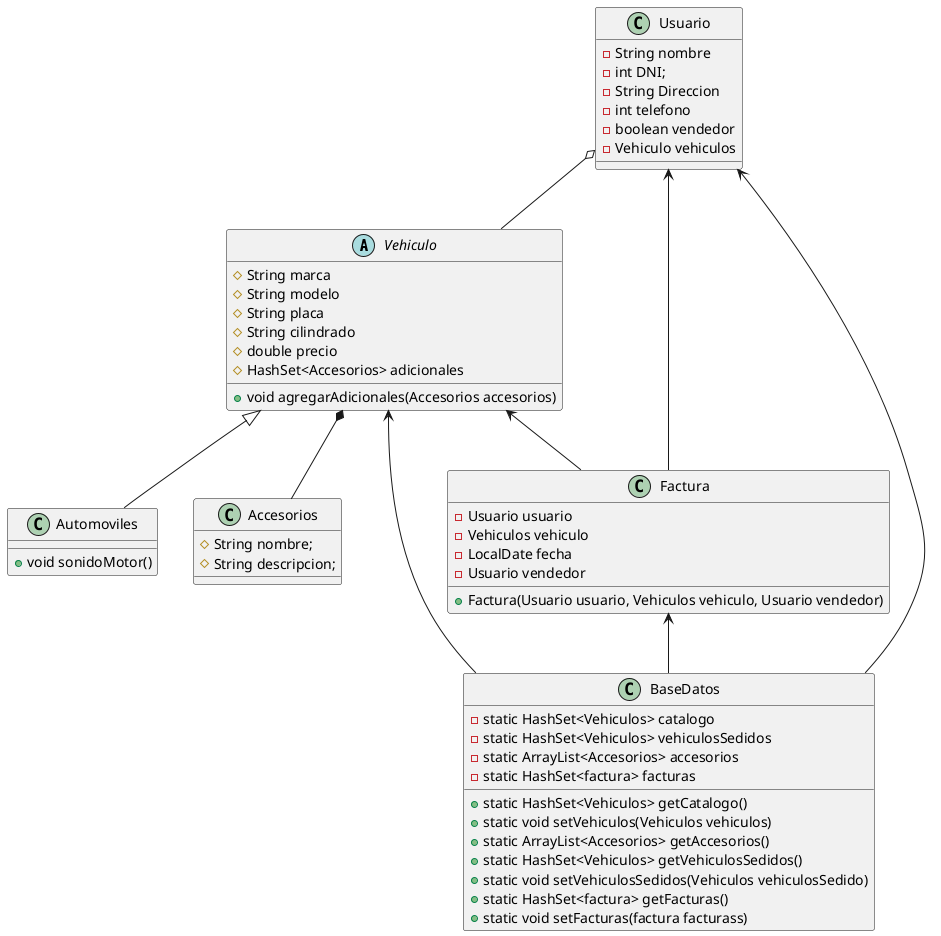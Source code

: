 @startuml
Vehiculo <|-- Automoviles
Vehiculo *-- Accesorios
Usuario o-- Vehiculo
Usuario <-- Factura
Vehiculo <-- Factura
Vehiculo <-- BaseDatos       
Factura <-- BaseDatos    
Usuario <-- BaseDatos

class Usuario{
       - String nombre
       - int DNI;
       - String Direccion
       - int telefono
       - boolean vendedor
       -Vehiculo vehiculos
}

abstract class Vehiculo{
        # String marca
        # String modelo
        # String placa
        # String cilindrado
        # double precio
        # HashSet<Accesorios> adicionales

        + void agregarAdicionales(Accesorios accesorios)
}

class Automoviles{
    + void sonidoMotor()
}

class Accesorios{
    # String nombre;
    # String descripcion;


}

 class Factura {
        - Usuario usuario
        - Vehiculos vehiculo
        - LocalDate fecha
        - Usuario vendedor
        
        + Factura(Usuario usuario, Vehiculos vehiculo, Usuario vendedor)
    }

 class BaseDatos {
        - static HashSet<Vehiculos> catalogo
        - static HashSet<Vehiculos> vehiculosSedidos
        - static ArrayList<Accesorios> accesorios
        - static HashSet<factura> facturas

        + static HashSet<Vehiculos> getCatalogo()
        + static void setVehiculos(Vehiculos vehiculos)
        + static ArrayList<Accesorios> getAccesorios()
        + static HashSet<Vehiculos> getVehiculosSedidos()
        + static void setVehiculosSedidos(Vehiculos vehiculosSedido)
        + static HashSet<factura> getFacturas()
        + static void setFacturas(factura facturass)
    }
@enduml